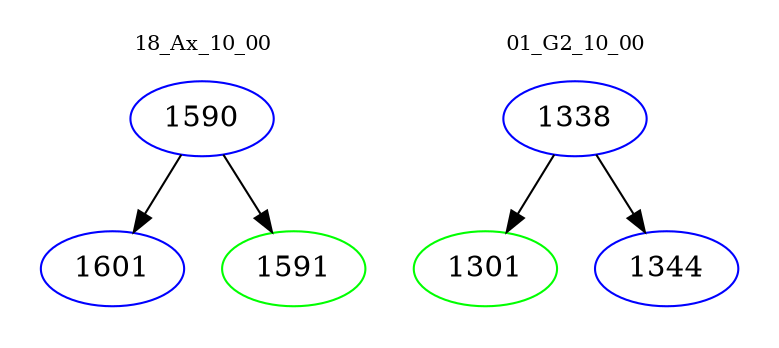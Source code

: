 digraph{
subgraph cluster_0 {
color = white
label = "18_Ax_10_00";
fontsize=10;
T0_1590 [label="1590", color="blue"]
T0_1590 -> T0_1601 [color="black"]
T0_1601 [label="1601", color="blue"]
T0_1590 -> T0_1591 [color="black"]
T0_1591 [label="1591", color="green"]
}
subgraph cluster_1 {
color = white
label = "01_G2_10_00";
fontsize=10;
T1_1338 [label="1338", color="blue"]
T1_1338 -> T1_1301 [color="black"]
T1_1301 [label="1301", color="green"]
T1_1338 -> T1_1344 [color="black"]
T1_1344 [label="1344", color="blue"]
}
}
